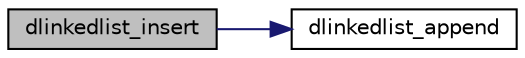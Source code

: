 digraph "dlinkedlist_insert"
{
 // INTERACTIVE_SVG=YES
  edge [fontname="Helvetica",fontsize="10",labelfontname="Helvetica",labelfontsize="10"];
  node [fontname="Helvetica",fontsize="10",shape=record];
  rankdir="LR";
  Node1 [label="dlinkedlist_insert",height=0.2,width=0.4,color="black", fillcolor="grey75", style="filled", fontcolor="black"];
  Node1 -> Node2 [color="midnightblue",fontsize="10",style="solid",fontname="Helvetica"];
  Node2 [label="dlinkedlist_append",height=0.2,width=0.4,color="black", fillcolor="white", style="filled",URL="$dlinkedlist_8h.html#a9d9a25deab569a4999b8e71a95a6d8cc"];
}
